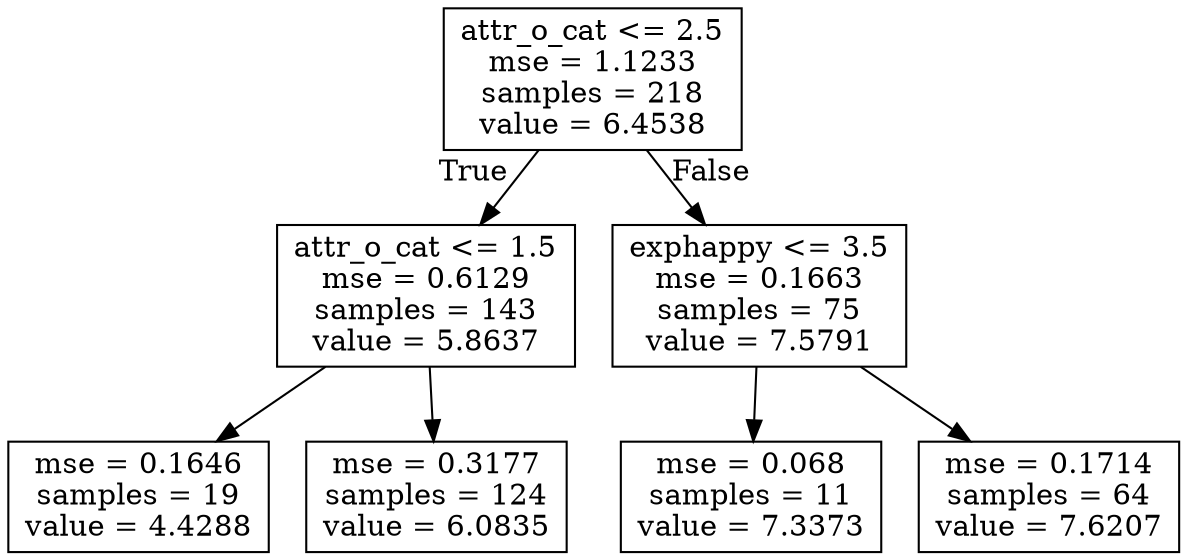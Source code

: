 digraph Tree {
node [shape=box] ;
0 [label="attr_o_cat <= 2.5\nmse = 1.1233\nsamples = 218\nvalue = 6.4538"] ;
1 [label="attr_o_cat <= 1.5\nmse = 0.6129\nsamples = 143\nvalue = 5.8637"] ;
0 -> 1 [labeldistance=2.5, labelangle=45, headlabel="True"] ;
2 [label="mse = 0.1646\nsamples = 19\nvalue = 4.4288"] ;
1 -> 2 ;
3 [label="mse = 0.3177\nsamples = 124\nvalue = 6.0835"] ;
1 -> 3 ;
4 [label="exphappy <= 3.5\nmse = 0.1663\nsamples = 75\nvalue = 7.5791"] ;
0 -> 4 [labeldistance=2.5, labelangle=-45, headlabel="False"] ;
5 [label="mse = 0.068\nsamples = 11\nvalue = 7.3373"] ;
4 -> 5 ;
6 [label="mse = 0.1714\nsamples = 64\nvalue = 7.6207"] ;
4 -> 6 ;
}